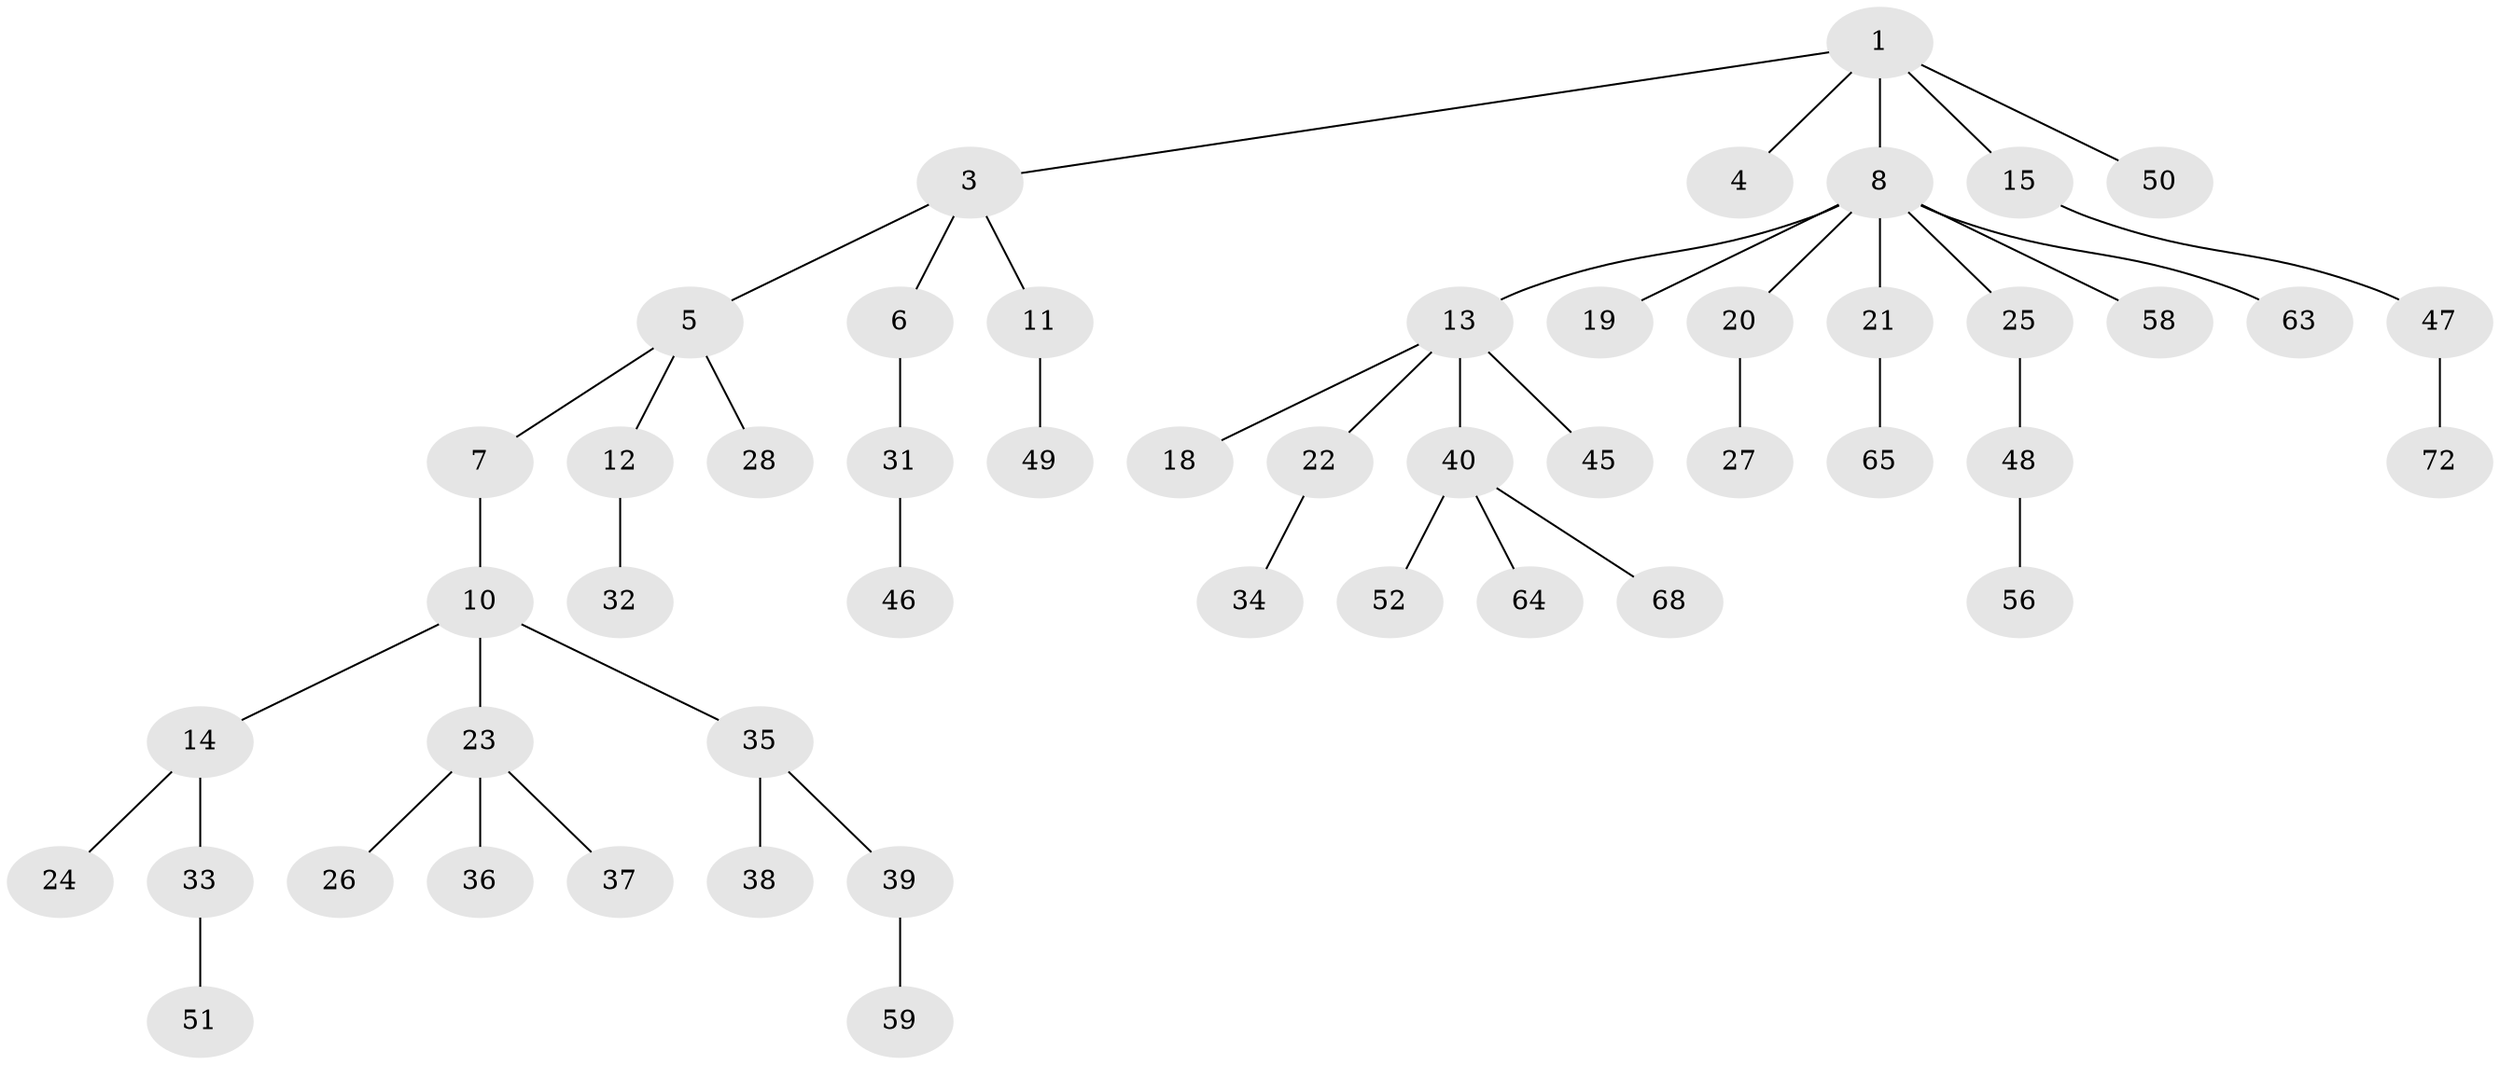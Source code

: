 // original degree distribution, {5: 0.05555555555555555, 2: 0.3055555555555556, 1: 0.4861111111111111, 4: 0.08333333333333333, 7: 0.013888888888888888, 3: 0.05555555555555555}
// Generated by graph-tools (version 1.1) at 2025/19/03/04/25 18:19:11]
// undirected, 50 vertices, 49 edges
graph export_dot {
graph [start="1"]
  node [color=gray90,style=filled];
  1 [super="+2"];
  3 [super="+29"];
  4;
  5;
  6;
  7;
  8 [super="+9+30"];
  10 [super="+16"];
  11;
  12;
  13 [super="+17"];
  14 [super="+66"];
  15;
  18;
  19;
  20;
  21;
  22;
  23;
  24;
  25;
  26;
  27 [super="+60"];
  28;
  31 [super="+42"];
  32 [super="+69"];
  33;
  34 [super="+67+43"];
  35;
  36 [super="+70"];
  37 [super="+53"];
  38;
  39;
  40;
  45;
  46;
  47;
  48;
  49;
  50;
  51 [super="+62+57+54"];
  52;
  56;
  58 [super="+71"];
  59;
  63;
  64;
  65;
  68;
  72;
  1 -- 3;
  1 -- 4;
  1 -- 8;
  1 -- 15;
  1 -- 50;
  3 -- 5;
  3 -- 6;
  3 -- 11;
  5 -- 7;
  5 -- 12;
  5 -- 28;
  6 -- 31;
  7 -- 10;
  8 -- 13;
  8 -- 20;
  8 -- 21;
  8 -- 25;
  8 -- 58;
  8 -- 19;
  8 -- 63;
  10 -- 14;
  10 -- 23;
  10 -- 35;
  11 -- 49;
  12 -- 32;
  13 -- 18;
  13 -- 22;
  13 -- 40;
  13 -- 45;
  14 -- 24;
  14 -- 33;
  15 -- 47;
  20 -- 27;
  21 -- 65;
  22 -- 34;
  23 -- 26;
  23 -- 36;
  23 -- 37;
  25 -- 48;
  31 -- 46;
  33 -- 51;
  35 -- 38;
  35 -- 39;
  39 -- 59;
  40 -- 52;
  40 -- 64;
  40 -- 68;
  47 -- 72;
  48 -- 56;
}
